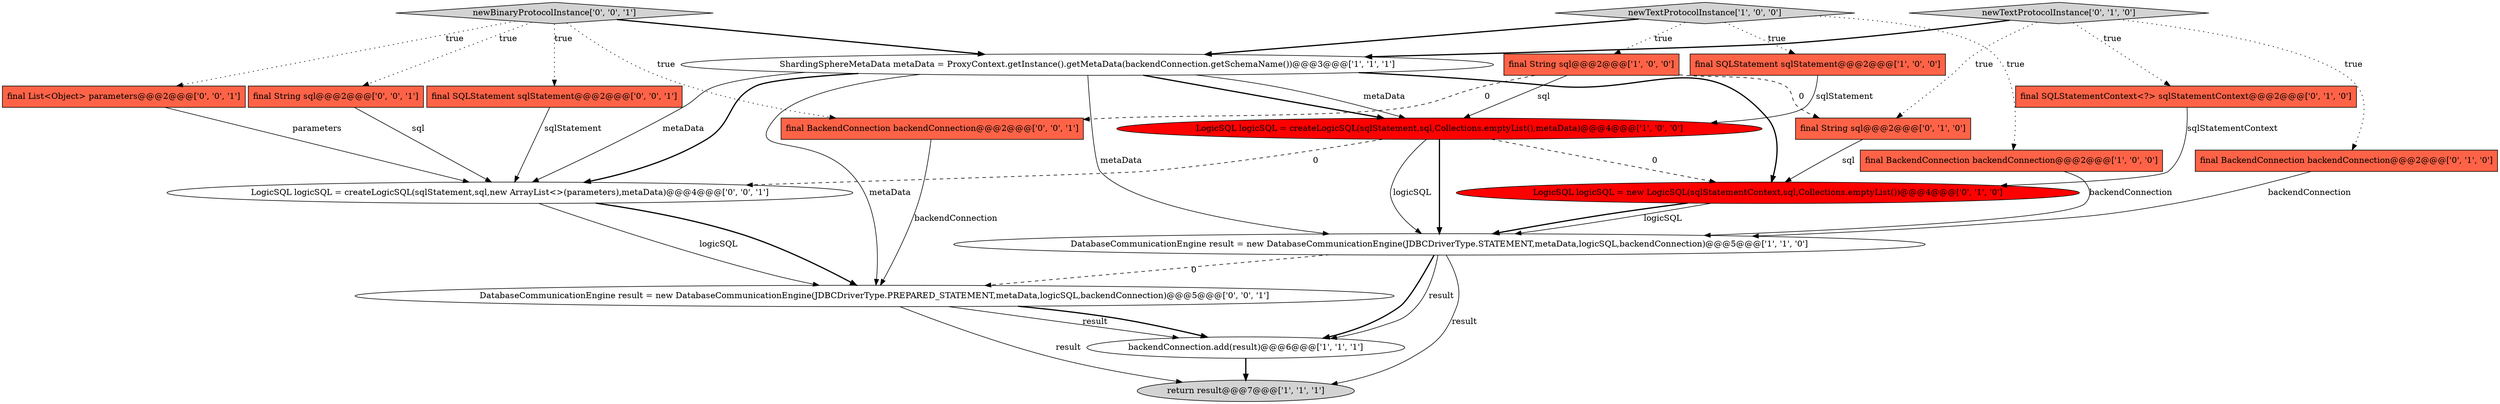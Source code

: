 digraph {
10 [style = filled, label = "final SQLStatementContext<?> sqlStatementContext@@@2@@@['0', '1', '0']", fillcolor = tomato, shape = box image = "AAA0AAABBB2BBB"];
3 [style = filled, label = "final SQLStatement sqlStatement@@@2@@@['1', '0', '0']", fillcolor = tomato, shape = box image = "AAA0AAABBB1BBB"];
2 [style = filled, label = "final BackendConnection backendConnection@@@2@@@['1', '0', '0']", fillcolor = tomato, shape = box image = "AAA0AAABBB1BBB"];
15 [style = filled, label = "final SQLStatement sqlStatement@@@2@@@['0', '0', '1']", fillcolor = tomato, shape = box image = "AAA0AAABBB3BBB"];
6 [style = filled, label = "LogicSQL logicSQL = createLogicSQL(sqlStatement,sql,Collections.emptyList(),metaData)@@@4@@@['1', '0', '0']", fillcolor = red, shape = ellipse image = "AAA1AAABBB1BBB"];
1 [style = filled, label = "backendConnection.add(result)@@@6@@@['1', '1', '1']", fillcolor = white, shape = ellipse image = "AAA0AAABBB1BBB"];
7 [style = filled, label = "newTextProtocolInstance['1', '0', '0']", fillcolor = lightgray, shape = diamond image = "AAA0AAABBB1BBB"];
14 [style = filled, label = "DatabaseCommunicationEngine result = new DatabaseCommunicationEngine(JDBCDriverType.PREPARED_STATEMENT,metaData,logicSQL,backendConnection)@@@5@@@['0', '0', '1']", fillcolor = white, shape = ellipse image = "AAA0AAABBB3BBB"];
8 [style = filled, label = "DatabaseCommunicationEngine result = new DatabaseCommunicationEngine(JDBCDriverType.STATEMENT,metaData,logicSQL,backendConnection)@@@5@@@['1', '1', '0']", fillcolor = white, shape = ellipse image = "AAA0AAABBB1BBB"];
17 [style = filled, label = "final List<Object> parameters@@@2@@@['0', '0', '1']", fillcolor = tomato, shape = box image = "AAA0AAABBB3BBB"];
5 [style = filled, label = "return result@@@7@@@['1', '1', '1']", fillcolor = lightgray, shape = ellipse image = "AAA0AAABBB1BBB"];
11 [style = filled, label = "final BackendConnection backendConnection@@@2@@@['0', '1', '0']", fillcolor = tomato, shape = box image = "AAA0AAABBB2BBB"];
4 [style = filled, label = "final String sql@@@2@@@['1', '0', '0']", fillcolor = tomato, shape = box image = "AAA1AAABBB1BBB"];
16 [style = filled, label = "newBinaryProtocolInstance['0', '0', '1']", fillcolor = lightgray, shape = diamond image = "AAA0AAABBB3BBB"];
18 [style = filled, label = "final String sql@@@2@@@['0', '0', '1']", fillcolor = tomato, shape = box image = "AAA0AAABBB3BBB"];
19 [style = filled, label = "final BackendConnection backendConnection@@@2@@@['0', '0', '1']", fillcolor = tomato, shape = box image = "AAA0AAABBB3BBB"];
9 [style = filled, label = "LogicSQL logicSQL = new LogicSQL(sqlStatementContext,sql,Collections.emptyList())@@@4@@@['0', '1', '0']", fillcolor = red, shape = ellipse image = "AAA1AAABBB2BBB"];
20 [style = filled, label = "LogicSQL logicSQL = createLogicSQL(sqlStatement,sql,new ArrayList<>(parameters),metaData)@@@4@@@['0', '0', '1']", fillcolor = white, shape = ellipse image = "AAA0AAABBB3BBB"];
0 [style = filled, label = "ShardingSphereMetaData metaData = ProxyContext.getInstance().getMetaData(backendConnection.getSchemaName())@@@3@@@['1', '1', '1']", fillcolor = white, shape = ellipse image = "AAA0AAABBB1BBB"];
13 [style = filled, label = "newTextProtocolInstance['0', '1', '0']", fillcolor = lightgray, shape = diamond image = "AAA0AAABBB2BBB"];
12 [style = filled, label = "final String sql@@@2@@@['0', '1', '0']", fillcolor = tomato, shape = box image = "AAA1AAABBB2BBB"];
1->5 [style = bold, label=""];
4->6 [style = solid, label="sql"];
16->19 [style = dotted, label="true"];
7->2 [style = dotted, label="true"];
18->20 [style = solid, label="sql"];
0->20 [style = solid, label="metaData"];
0->9 [style = bold, label=""];
16->0 [style = bold, label=""];
13->12 [style = dotted, label="true"];
0->6 [style = bold, label=""];
6->20 [style = dashed, label="0"];
6->8 [style = solid, label="logicSQL"];
16->17 [style = dotted, label="true"];
16->15 [style = dotted, label="true"];
20->14 [style = solid, label="logicSQL"];
11->8 [style = solid, label="backendConnection"];
6->9 [style = dashed, label="0"];
7->0 [style = bold, label=""];
20->14 [style = bold, label=""];
12->9 [style = solid, label="sql"];
15->20 [style = solid, label="sqlStatement"];
14->1 [style = solid, label="result"];
8->14 [style = dashed, label="0"];
9->8 [style = bold, label=""];
13->10 [style = dotted, label="true"];
0->6 [style = solid, label="metaData"];
10->9 [style = solid, label="sqlStatementContext"];
14->1 [style = bold, label=""];
4->12 [style = dashed, label="0"];
14->5 [style = solid, label="result"];
8->1 [style = bold, label=""];
8->1 [style = solid, label="result"];
0->8 [style = solid, label="metaData"];
7->3 [style = dotted, label="true"];
17->20 [style = solid, label="parameters"];
2->8 [style = solid, label="backendConnection"];
6->8 [style = bold, label=""];
7->4 [style = dotted, label="true"];
8->5 [style = solid, label="result"];
13->11 [style = dotted, label="true"];
4->19 [style = dashed, label="0"];
0->20 [style = bold, label=""];
0->14 [style = solid, label="metaData"];
9->8 [style = solid, label="logicSQL"];
19->14 [style = solid, label="backendConnection"];
13->0 [style = bold, label=""];
3->6 [style = solid, label="sqlStatement"];
16->18 [style = dotted, label="true"];
}
